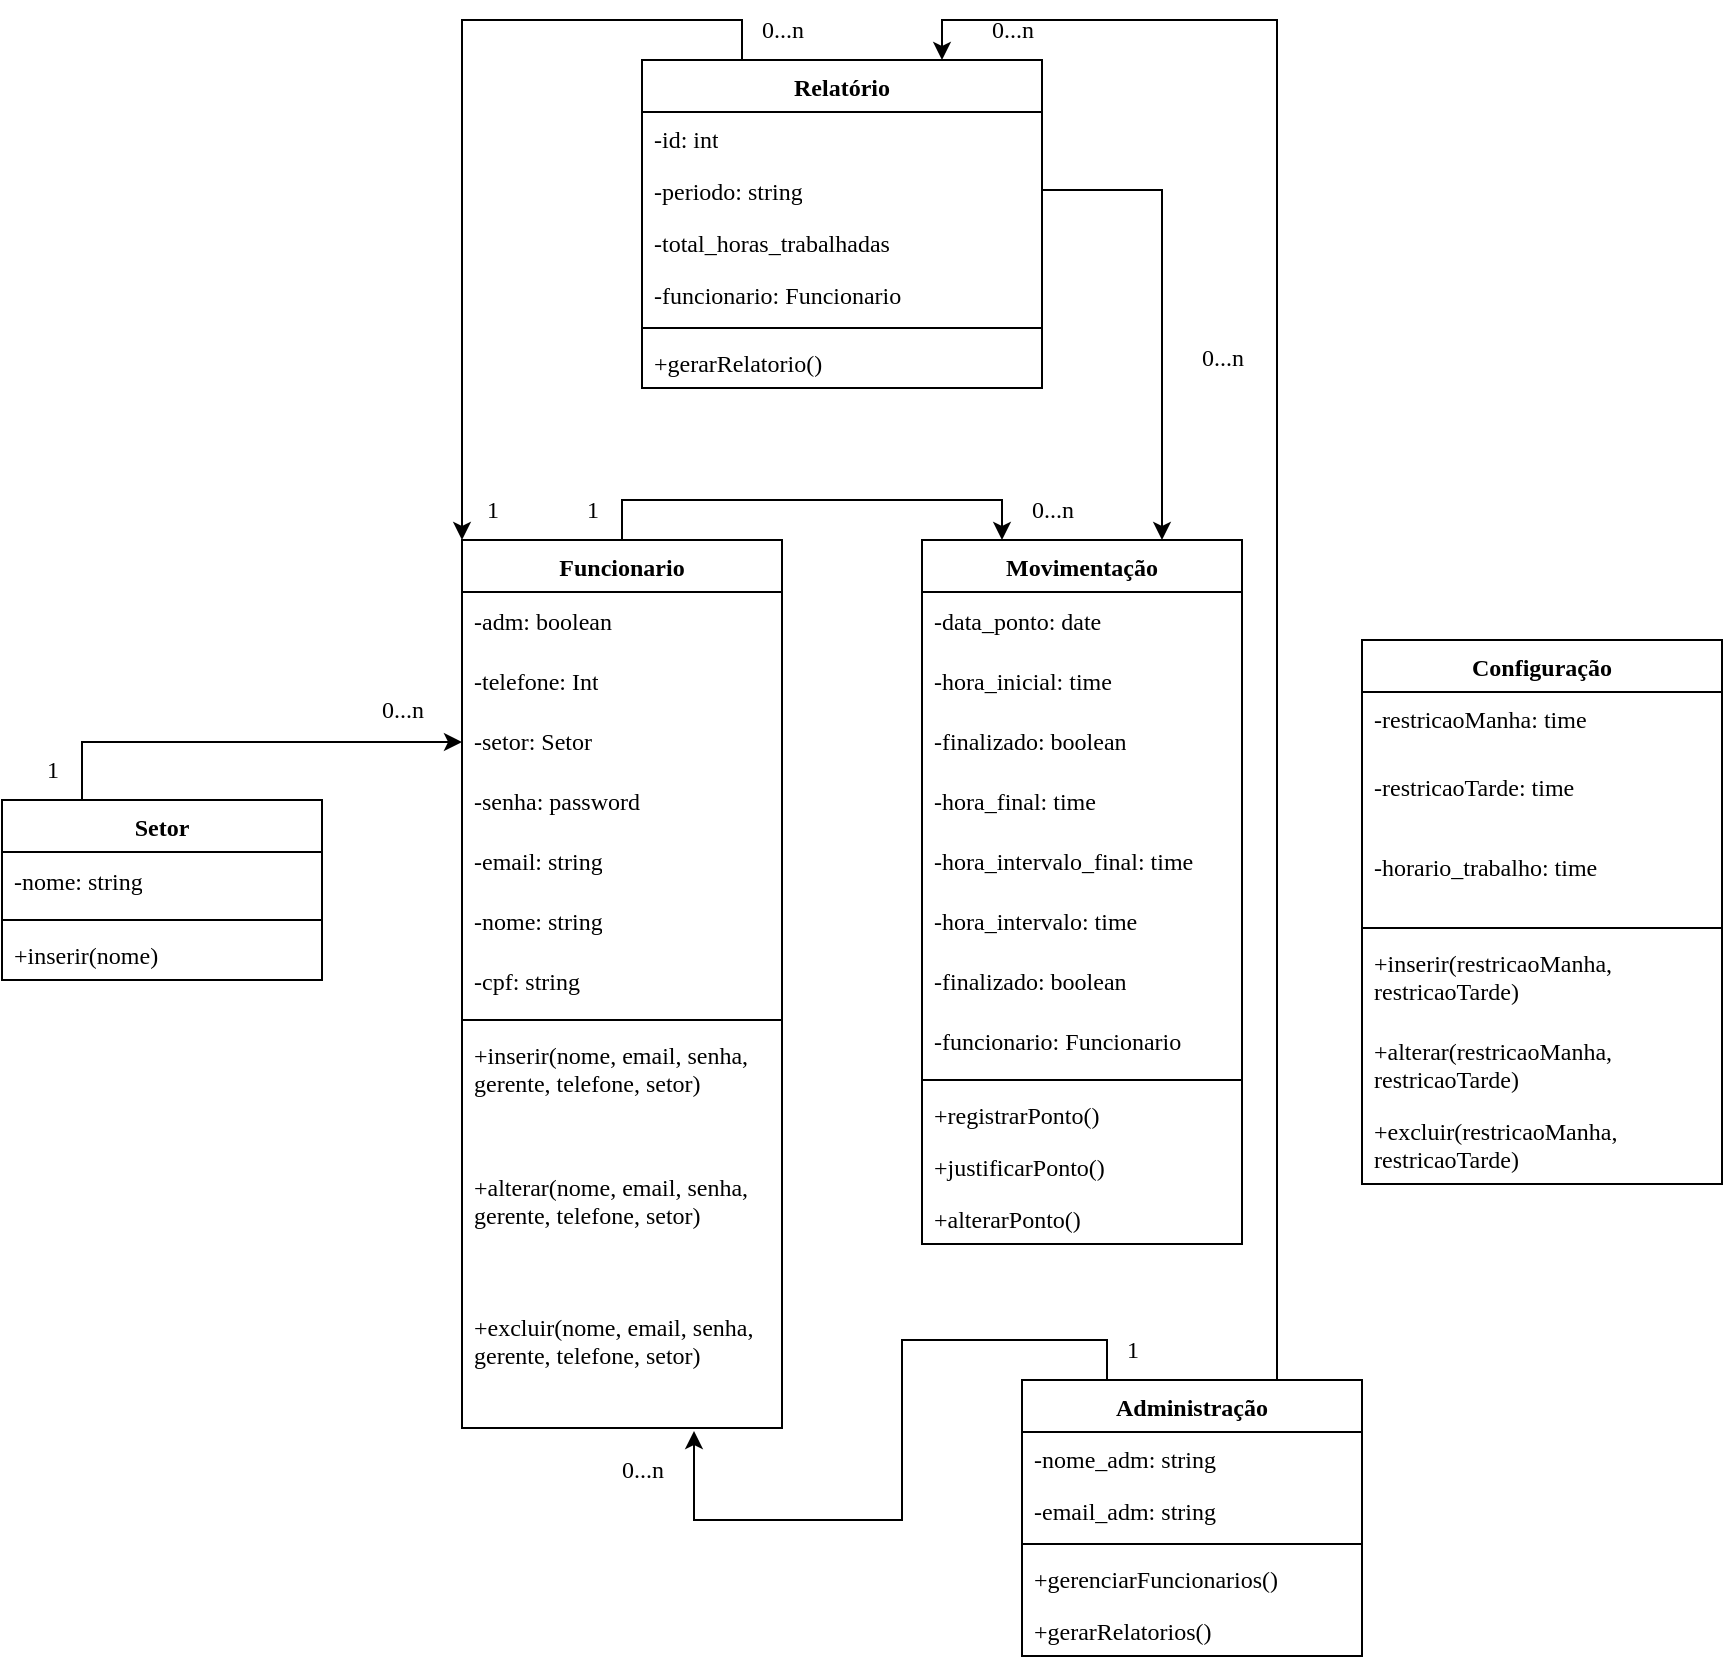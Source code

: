 <mxfile version="24.7.6">
  <diagram name="Page-1" id="c4acf3e9-155e-7222-9cf6-157b1a14988f">
    <mxGraphModel dx="2087" dy="878" grid="1" gridSize="10" guides="1" tooltips="1" connect="1" arrows="1" fold="1" page="0" pageScale="1" pageWidth="827" pageHeight="1169" background="none" math="0" shadow="0">
      <root>
        <mxCell id="0" />
        <mxCell id="1" parent="0" />
        <mxCell id="hTiyLh_1cTcagOXoirg2-57" value="1" style="text;html=1;align=center;verticalAlign=middle;resizable=0;points=[];autosize=1;strokeColor=none;fillColor=none;fontFamily=JetBrains Mono;" parent="1" vertex="1">
          <mxGeometry x="40" y="250" width="30" height="30" as="geometry" />
        </mxCell>
        <mxCell id="hTiyLh_1cTcagOXoirg2-58" value="0...n" style="text;html=1;align=center;verticalAlign=middle;resizable=1;points=[];autosize=1;strokeColor=none;fillColor=none;movable=1;rotatable=1;deletable=1;editable=1;locked=0;connectable=1;fontFamily=JetBrains Mono;" parent="1" vertex="1">
          <mxGeometry x="255" y="250" width="60" height="30" as="geometry" />
        </mxCell>
        <mxCell id="hTiyLh_1cTcagOXoirg2-59" value="0...n" style="text;html=1;align=center;verticalAlign=middle;resizable=0;points=[];autosize=1;strokeColor=none;fillColor=none;fontFamily=JetBrains Mono;" parent="1" vertex="1">
          <mxGeometry x="120" y="10" width="60" height="30" as="geometry" />
        </mxCell>
        <mxCell id="hTiyLh_1cTcagOXoirg2-61" value="0...n" style="text;html=1;align=center;verticalAlign=middle;resizable=0;points=[];autosize=1;strokeColor=none;fillColor=none;fontFamily=JetBrains Mono;" parent="1" vertex="1">
          <mxGeometry x="-70" y="350" width="60" height="30" as="geometry" />
        </mxCell>
        <mxCell id="UrTl27W7MrOiYRbsexj5-69" style="edgeStyle=orthogonalEdgeStyle;rounded=0;orthogonalLoop=1;jettySize=auto;html=1;exitX=0.5;exitY=0;exitDx=0;exitDy=0;entryX=0.25;entryY=0;entryDx=0;entryDy=0;fontFamily=JetBrains Mono;" parent="1" source="UrTl27W7MrOiYRbsexj5-20" target="UrTl27W7MrOiYRbsexj5-46" edge="1">
          <mxGeometry relative="1" as="geometry" />
        </mxCell>
        <mxCell id="UrTl27W7MrOiYRbsexj5-20" value="Funcionario" style="swimlane;fontStyle=1;align=center;verticalAlign=top;childLayout=stackLayout;horizontal=1;startSize=26;horizontalStack=0;resizeParent=1;resizeParentMax=0;resizeLast=0;collapsible=1;marginBottom=0;whiteSpace=wrap;html=1;fontFamily=JetBrains Mono;" parent="1" vertex="1">
          <mxGeometry x="-10" y="280" width="160" height="444" as="geometry" />
        </mxCell>
        <mxCell id="UrTl27W7MrOiYRbsexj5-41" value="-adm: boolean" style="text;strokeColor=none;fillColor=none;align=left;verticalAlign=middle;spacingLeft=4;spacingRight=4;overflow=hidden;points=[[0,0.5],[1,0.5]];portConstraint=eastwest;rotatable=0;whiteSpace=wrap;html=1;fontFamily=JetBrains Mono;" parent="UrTl27W7MrOiYRbsexj5-20" vertex="1">
          <mxGeometry y="26" width="160" height="30" as="geometry" />
        </mxCell>
        <mxCell id="UrTl27W7MrOiYRbsexj5-40" value="&lt;div&gt;-telefone: Int&lt;/div&gt;" style="text;strokeColor=none;fillColor=none;align=left;verticalAlign=middle;spacingLeft=4;spacingRight=4;overflow=hidden;points=[[0,0.5],[1,0.5]];portConstraint=eastwest;rotatable=0;whiteSpace=wrap;html=1;fontFamily=JetBrains Mono;" parent="UrTl27W7MrOiYRbsexj5-20" vertex="1">
          <mxGeometry y="56" width="160" height="30" as="geometry" />
        </mxCell>
        <mxCell id="UrTl27W7MrOiYRbsexj5-39" value="-setor: Setor" style="text;strokeColor=none;fillColor=none;align=left;verticalAlign=middle;spacingLeft=4;spacingRight=4;overflow=hidden;points=[[0,0.5],[1,0.5]];portConstraint=eastwest;rotatable=0;whiteSpace=wrap;html=1;fontFamily=JetBrains Mono;" parent="UrTl27W7MrOiYRbsexj5-20" vertex="1">
          <mxGeometry y="86" width="160" height="30" as="geometry" />
        </mxCell>
        <mxCell id="UrTl27W7MrOiYRbsexj5-38" value="-senha: password" style="text;strokeColor=none;fillColor=none;align=left;verticalAlign=middle;spacingLeft=4;spacingRight=4;overflow=hidden;points=[[0,0.5],[1,0.5]];portConstraint=eastwest;rotatable=0;whiteSpace=wrap;html=1;fontFamily=JetBrains Mono;" parent="UrTl27W7MrOiYRbsexj5-20" vertex="1">
          <mxGeometry y="116" width="160" height="30" as="geometry" />
        </mxCell>
        <mxCell id="UrTl27W7MrOiYRbsexj5-37" value="-email: string" style="text;strokeColor=none;fillColor=none;align=left;verticalAlign=middle;spacingLeft=4;spacingRight=4;overflow=hidden;points=[[0,0.5],[1,0.5]];portConstraint=eastwest;rotatable=0;whiteSpace=wrap;html=1;fontFamily=JetBrains Mono;" parent="UrTl27W7MrOiYRbsexj5-20" vertex="1">
          <mxGeometry y="146" width="160" height="30" as="geometry" />
        </mxCell>
        <mxCell id="UrTl27W7MrOiYRbsexj5-73" value="-nome: string" style="text;strokeColor=none;fillColor=none;align=left;verticalAlign=middle;spacingLeft=4;spacingRight=4;overflow=hidden;points=[[0,0.5],[1,0.5]];portConstraint=eastwest;rotatable=0;whiteSpace=wrap;html=1;fontFamily=JetBrains Mono;" parent="UrTl27W7MrOiYRbsexj5-20" vertex="1">
          <mxGeometry y="176" width="160" height="30" as="geometry" />
        </mxCell>
        <mxCell id="UrTl27W7MrOiYRbsexj5-36" value="-cpf: string" style="text;strokeColor=none;fillColor=none;align=left;verticalAlign=middle;spacingLeft=4;spacingRight=4;overflow=hidden;points=[[0,0.5],[1,0.5]];portConstraint=eastwest;rotatable=0;whiteSpace=wrap;html=1;fontFamily=JetBrains Mono;" parent="UrTl27W7MrOiYRbsexj5-20" vertex="1">
          <mxGeometry y="206" width="160" height="30" as="geometry" />
        </mxCell>
        <mxCell id="UrTl27W7MrOiYRbsexj5-22" value="" style="line;strokeWidth=1;fillColor=none;align=left;verticalAlign=middle;spacingTop=-1;spacingLeft=3;spacingRight=3;rotatable=0;labelPosition=right;points=[];portConstraint=eastwest;strokeColor=inherit;fontFamily=JetBrains Mono;" parent="UrTl27W7MrOiYRbsexj5-20" vertex="1">
          <mxGeometry y="236" width="160" height="8" as="geometry" />
        </mxCell>
        <mxCell id="UrTl27W7MrOiYRbsexj5-23" value="&lt;div&gt;+inserir(nome, email, senha, gerente, telefone, setor)&lt;/div&gt;" style="text;strokeColor=none;fillColor=none;align=left;verticalAlign=top;spacingLeft=4;spacingRight=4;overflow=hidden;rotatable=0;points=[[0,0.5],[1,0.5]];portConstraint=eastwest;whiteSpace=wrap;html=1;fontFamily=JetBrains Mono;" parent="UrTl27W7MrOiYRbsexj5-20" vertex="1">
          <mxGeometry y="244" width="160" height="66" as="geometry" />
        </mxCell>
        <mxCell id="UrTl27W7MrOiYRbsexj5-60" value="&lt;div&gt;+alterar(nome, email, senha, gerente, telefone, setor)&lt;/div&gt;" style="text;strokeColor=none;fillColor=none;align=left;verticalAlign=top;spacingLeft=4;spacingRight=4;overflow=hidden;rotatable=0;points=[[0,0.5],[1,0.5]];portConstraint=eastwest;whiteSpace=wrap;html=1;fontFamily=JetBrains Mono;" parent="UrTl27W7MrOiYRbsexj5-20" vertex="1">
          <mxGeometry y="310" width="160" height="70" as="geometry" />
        </mxCell>
        <mxCell id="UrTl27W7MrOiYRbsexj5-61" value="&lt;div&gt;+excluir(nome, email, senha, gerente, telefone, setor)&lt;/div&gt;" style="text;strokeColor=none;fillColor=none;align=left;verticalAlign=top;spacingLeft=4;spacingRight=4;overflow=hidden;rotatable=0;points=[[0,0.5],[1,0.5]];portConstraint=eastwest;whiteSpace=wrap;html=1;fontFamily=JetBrains Mono;" parent="UrTl27W7MrOiYRbsexj5-20" vertex="1">
          <mxGeometry y="380" width="160" height="64" as="geometry" />
        </mxCell>
        <mxCell id="UrTl27W7MrOiYRbsexj5-46" value="Movimentação" style="swimlane;fontStyle=1;align=center;verticalAlign=top;childLayout=stackLayout;horizontal=1;startSize=26;horizontalStack=0;resizeParent=1;resizeParentMax=0;resizeLast=0;collapsible=1;marginBottom=0;whiteSpace=wrap;html=1;fontFamily=JetBrains Mono;" parent="1" vertex="1">
          <mxGeometry x="220" y="280" width="160" height="352" as="geometry" />
        </mxCell>
        <mxCell id="UrTl27W7MrOiYRbsexj5-51" value="-data_ponto: date" style="text;strokeColor=none;fillColor=none;align=left;verticalAlign=middle;spacingLeft=4;spacingRight=4;overflow=hidden;points=[[0,0.5],[1,0.5]];portConstraint=eastwest;rotatable=0;whiteSpace=wrap;html=1;fontFamily=JetBrains Mono;" parent="UrTl27W7MrOiYRbsexj5-46" vertex="1">
          <mxGeometry y="26" width="160" height="30" as="geometry" />
        </mxCell>
        <mxCell id="UrTl27W7MrOiYRbsexj5-52" value="-hora_inicial: time" style="text;strokeColor=none;fillColor=none;align=left;verticalAlign=middle;spacingLeft=4;spacingRight=4;overflow=hidden;points=[[0,0.5],[1,0.5]];portConstraint=eastwest;rotatable=0;whiteSpace=wrap;html=1;fontFamily=JetBrains Mono;" parent="UrTl27W7MrOiYRbsexj5-46" vertex="1">
          <mxGeometry y="56" width="160" height="30" as="geometry" />
        </mxCell>
        <mxCell id="UrTl27W7MrOiYRbsexj5-56" value="-finalizado: boolean" style="text;strokeColor=none;fillColor=none;align=left;verticalAlign=middle;spacingLeft=4;spacingRight=4;overflow=hidden;points=[[0,0.5],[1,0.5]];portConstraint=eastwest;rotatable=0;whiteSpace=wrap;html=1;fontFamily=JetBrains Mono;" parent="UrTl27W7MrOiYRbsexj5-46" vertex="1">
          <mxGeometry y="86" width="160" height="30" as="geometry" />
        </mxCell>
        <mxCell id="UrTl27W7MrOiYRbsexj5-55" value="-hora_final: time" style="text;strokeColor=none;fillColor=none;align=left;verticalAlign=middle;spacingLeft=4;spacingRight=4;overflow=hidden;points=[[0,0.5],[1,0.5]];portConstraint=eastwest;rotatable=0;whiteSpace=wrap;html=1;fontFamily=JetBrains Mono;" parent="UrTl27W7MrOiYRbsexj5-46" vertex="1">
          <mxGeometry y="116" width="160" height="30" as="geometry" />
        </mxCell>
        <mxCell id="UrTl27W7MrOiYRbsexj5-54" value="-hora_intervalo_final: time" style="text;strokeColor=none;fillColor=none;align=left;verticalAlign=middle;spacingLeft=4;spacingRight=4;overflow=hidden;points=[[0,0.5],[1,0.5]];portConstraint=eastwest;rotatable=0;whiteSpace=wrap;html=1;fontFamily=JetBrains Mono;" parent="UrTl27W7MrOiYRbsexj5-46" vertex="1">
          <mxGeometry y="146" width="160" height="30" as="geometry" />
        </mxCell>
        <mxCell id="UrTl27W7MrOiYRbsexj5-53" value="-hora_intervalo: time" style="text;strokeColor=none;fillColor=none;align=left;verticalAlign=middle;spacingLeft=4;spacingRight=4;overflow=hidden;points=[[0,0.5],[1,0.5]];portConstraint=eastwest;rotatable=0;whiteSpace=wrap;html=1;fontFamily=JetBrains Mono;" parent="UrTl27W7MrOiYRbsexj5-46" vertex="1">
          <mxGeometry y="176" width="160" height="30" as="geometry" />
        </mxCell>
        <mxCell id="UrTl27W7MrOiYRbsexj5-57" value="-finalizado: boolean" style="text;strokeColor=none;fillColor=none;align=left;verticalAlign=middle;spacingLeft=4;spacingRight=4;overflow=hidden;points=[[0,0.5],[1,0.5]];portConstraint=eastwest;rotatable=0;whiteSpace=wrap;html=1;fontFamily=JetBrains Mono;" parent="UrTl27W7MrOiYRbsexj5-46" vertex="1">
          <mxGeometry y="206" width="160" height="30" as="geometry" />
        </mxCell>
        <mxCell id="UrTl27W7MrOiYRbsexj5-58" value="-funcionario: Funcionario" style="text;strokeColor=none;fillColor=none;align=left;verticalAlign=middle;spacingLeft=4;spacingRight=4;overflow=hidden;points=[[0,0.5],[1,0.5]];portConstraint=eastwest;rotatable=0;whiteSpace=wrap;html=1;fontFamily=JetBrains Mono;" parent="UrTl27W7MrOiYRbsexj5-46" vertex="1">
          <mxGeometry y="236" width="160" height="30" as="geometry" />
        </mxCell>
        <mxCell id="UrTl27W7MrOiYRbsexj5-48" value="" style="line;strokeWidth=1;fillColor=none;align=left;verticalAlign=middle;spacingTop=-1;spacingLeft=3;spacingRight=3;rotatable=0;labelPosition=right;points=[];portConstraint=eastwest;strokeColor=inherit;fontFamily=JetBrains Mono;" parent="UrTl27W7MrOiYRbsexj5-46" vertex="1">
          <mxGeometry y="266" width="160" height="8" as="geometry" />
        </mxCell>
        <mxCell id="UrTl27W7MrOiYRbsexj5-49" value="&lt;div&gt;+registrarPonto()&lt;/div&gt;" style="text;strokeColor=none;fillColor=none;align=left;verticalAlign=top;spacingLeft=4;spacingRight=4;overflow=hidden;rotatable=0;points=[[0,0.5],[1,0.5]];portConstraint=eastwest;whiteSpace=wrap;html=1;fontFamily=JetBrains Mono;" parent="UrTl27W7MrOiYRbsexj5-46" vertex="1">
          <mxGeometry y="274" width="160" height="26" as="geometry" />
        </mxCell>
        <mxCell id="UrTl27W7MrOiYRbsexj5-50" value="+justificarPonto()" style="text;strokeColor=none;fillColor=none;align=left;verticalAlign=top;spacingLeft=4;spacingRight=4;overflow=hidden;rotatable=0;points=[[0,0.5],[1,0.5]];portConstraint=eastwest;whiteSpace=wrap;html=1;fontFamily=JetBrains Mono;" parent="UrTl27W7MrOiYRbsexj5-46" vertex="1">
          <mxGeometry y="300" width="160" height="26" as="geometry" />
        </mxCell>
        <mxCell id="UrTl27W7MrOiYRbsexj5-74" value="+alterarPonto()" style="text;strokeColor=none;fillColor=none;align=left;verticalAlign=top;spacingLeft=4;spacingRight=4;overflow=hidden;rotatable=0;points=[[0,0.5],[1,0.5]];portConstraint=eastwest;whiteSpace=wrap;html=1;fontFamily=JetBrains Mono;" parent="UrTl27W7MrOiYRbsexj5-46" vertex="1">
          <mxGeometry y="326" width="160" height="26" as="geometry" />
        </mxCell>
        <mxCell id="UrTl27W7MrOiYRbsexj5-70" style="edgeStyle=orthogonalEdgeStyle;rounded=0;orthogonalLoop=1;jettySize=auto;html=1;exitX=0.25;exitY=0;exitDx=0;exitDy=0;entryX=0;entryY=0.5;entryDx=0;entryDy=0;fontFamily=JetBrains Mono;" parent="1" source="UrTl27W7MrOiYRbsexj5-62" target="UrTl27W7MrOiYRbsexj5-39" edge="1">
          <mxGeometry relative="1" as="geometry" />
        </mxCell>
        <mxCell id="UrTl27W7MrOiYRbsexj5-62" value="Setor" style="swimlane;fontStyle=1;align=center;verticalAlign=top;childLayout=stackLayout;horizontal=1;startSize=26;horizontalStack=0;resizeParent=1;resizeParentMax=0;resizeLast=0;collapsible=1;marginBottom=0;whiteSpace=wrap;html=1;fontFamily=JetBrains Mono;" parent="1" vertex="1">
          <mxGeometry x="-240" y="410" width="160" height="90" as="geometry" />
        </mxCell>
        <mxCell id="UrTl27W7MrOiYRbsexj5-66" value="-nome: string" style="text;strokeColor=none;fillColor=none;align=left;verticalAlign=middle;spacingLeft=4;spacingRight=4;overflow=hidden;points=[[0,0.5],[1,0.5]];portConstraint=eastwest;rotatable=0;whiteSpace=wrap;html=1;fontFamily=JetBrains Mono;" parent="UrTl27W7MrOiYRbsexj5-62" vertex="1">
          <mxGeometry y="26" width="160" height="30" as="geometry" />
        </mxCell>
        <mxCell id="UrTl27W7MrOiYRbsexj5-64" value="" style="line;strokeWidth=1;fillColor=none;align=left;verticalAlign=middle;spacingTop=-1;spacingLeft=3;spacingRight=3;rotatable=0;labelPosition=right;points=[];portConstraint=eastwest;strokeColor=inherit;fontFamily=JetBrains Mono;" parent="UrTl27W7MrOiYRbsexj5-62" vertex="1">
          <mxGeometry y="56" width="160" height="8" as="geometry" />
        </mxCell>
        <mxCell id="UrTl27W7MrOiYRbsexj5-65" value="+inserir(nome)" style="text;strokeColor=none;fillColor=none;align=left;verticalAlign=top;spacingLeft=4;spacingRight=4;overflow=hidden;rotatable=0;points=[[0,0.5],[1,0.5]];portConstraint=eastwest;whiteSpace=wrap;html=1;fontFamily=JetBrains Mono;" parent="UrTl27W7MrOiYRbsexj5-62" vertex="1">
          <mxGeometry y="64" width="160" height="26" as="geometry" />
        </mxCell>
        <mxCell id="UrTl27W7MrOiYRbsexj5-68" value="1" style="text;html=1;align=center;verticalAlign=middle;resizable=0;points=[];autosize=1;strokeColor=none;fillColor=none;fontFamily=JetBrains Mono;" parent="1" vertex="1">
          <mxGeometry x="-230" y="380" width="30" height="30" as="geometry" />
        </mxCell>
        <mxCell id="UrTl27W7MrOiYRbsexj5-75" value="Configuração" style="swimlane;fontStyle=1;align=center;verticalAlign=top;childLayout=stackLayout;horizontal=1;startSize=26;horizontalStack=0;resizeParent=1;resizeParentMax=0;resizeLast=0;collapsible=1;marginBottom=0;whiteSpace=wrap;html=1;fontFamily=JetBrains Mono;" parent="1" vertex="1">
          <mxGeometry x="440" y="330" width="180" height="272" as="geometry" />
        </mxCell>
        <mxCell id="UrTl27W7MrOiYRbsexj5-79" value="-restricaoManha: time" style="text;strokeColor=none;fillColor=none;align=left;verticalAlign=top;spacingLeft=4;spacingRight=4;overflow=hidden;rotatable=0;points=[[0,0.5],[1,0.5]];portConstraint=eastwest;whiteSpace=wrap;html=1;fontFamily=JetBrains Mono;" parent="UrTl27W7MrOiYRbsexj5-75" vertex="1">
          <mxGeometry y="26" width="180" height="34" as="geometry" />
        </mxCell>
        <mxCell id="UrTl27W7MrOiYRbsexj5-76" value="-restricaoTarde: time" style="text;strokeColor=none;fillColor=none;align=left;verticalAlign=top;spacingLeft=4;spacingRight=4;overflow=hidden;rotatable=0;points=[[0,0.5],[1,0.5]];portConstraint=eastwest;whiteSpace=wrap;html=1;fontFamily=JetBrains Mono;" parent="UrTl27W7MrOiYRbsexj5-75" vertex="1">
          <mxGeometry y="60" width="180" height="40" as="geometry" />
        </mxCell>
        <mxCell id="wDwdJHq3u1U4i-VWl8gU-7" value="-horario_trabalho: time" style="text;strokeColor=none;fillColor=none;align=left;verticalAlign=top;spacingLeft=4;spacingRight=4;overflow=hidden;rotatable=0;points=[[0,0.5],[1,0.5]];portConstraint=eastwest;whiteSpace=wrap;html=1;fontFamily=JetBrains Mono;" vertex="1" parent="UrTl27W7MrOiYRbsexj5-75">
          <mxGeometry y="100" width="180" height="40" as="geometry" />
        </mxCell>
        <mxCell id="UrTl27W7MrOiYRbsexj5-77" value="" style="line;strokeWidth=1;fillColor=none;align=left;verticalAlign=middle;spacingTop=-1;spacingLeft=3;spacingRight=3;rotatable=0;labelPosition=right;points=[];portConstraint=eastwest;strokeColor=inherit;fontFamily=JetBrains Mono;" parent="UrTl27W7MrOiYRbsexj5-75" vertex="1">
          <mxGeometry y="140" width="180" height="8" as="geometry" />
        </mxCell>
        <mxCell id="UrTl27W7MrOiYRbsexj5-78" value="+inserir(restricaoManha, restricaoTarde)" style="text;strokeColor=none;fillColor=none;align=left;verticalAlign=top;spacingLeft=4;spacingRight=4;overflow=hidden;rotatable=0;points=[[0,0.5],[1,0.5]];portConstraint=eastwest;whiteSpace=wrap;html=1;fontFamily=JetBrains Mono;" parent="UrTl27W7MrOiYRbsexj5-75" vertex="1">
          <mxGeometry y="148" width="180" height="44" as="geometry" />
        </mxCell>
        <mxCell id="UrTl27W7MrOiYRbsexj5-82" value="+alterar(restricaoManha, restricaoTarde)" style="text;strokeColor=none;fillColor=none;align=left;verticalAlign=top;spacingLeft=4;spacingRight=4;overflow=hidden;rotatable=0;points=[[0,0.5],[1,0.5]];portConstraint=eastwest;whiteSpace=wrap;html=1;fontFamily=JetBrains Mono;" parent="UrTl27W7MrOiYRbsexj5-75" vertex="1">
          <mxGeometry y="192" width="180" height="40" as="geometry" />
        </mxCell>
        <mxCell id="UrTl27W7MrOiYRbsexj5-83" value="+excluir(restricaoManha, restricaoTarde)" style="text;strokeColor=none;fillColor=none;align=left;verticalAlign=top;spacingLeft=4;spacingRight=4;overflow=hidden;rotatable=0;points=[[0,0.5],[1,0.5]];portConstraint=eastwest;whiteSpace=wrap;html=1;fontFamily=JetBrains Mono;" parent="UrTl27W7MrOiYRbsexj5-75" vertex="1">
          <mxGeometry y="232" width="180" height="40" as="geometry" />
        </mxCell>
        <mxCell id="wDwdJHq3u1U4i-VWl8gU-31" style="edgeStyle=orthogonalEdgeStyle;rounded=0;orthogonalLoop=1;jettySize=auto;html=1;exitX=0.25;exitY=0;exitDx=0;exitDy=0;entryX=0;entryY=0;entryDx=0;entryDy=0;fontFamily=JetBrains Mono;" edge="1" parent="1" source="wDwdJHq3u1U4i-VWl8gU-12" target="UrTl27W7MrOiYRbsexj5-20">
          <mxGeometry relative="1" as="geometry" />
        </mxCell>
        <mxCell id="wDwdJHq3u1U4i-VWl8gU-12" value="Relatório" style="swimlane;fontStyle=1;align=center;verticalAlign=top;childLayout=stackLayout;horizontal=1;startSize=26;horizontalStack=0;resizeParent=1;resizeParentMax=0;resizeLast=0;collapsible=1;marginBottom=0;whiteSpace=wrap;html=1;fontFamily=JetBrains Mono;" vertex="1" parent="1">
          <mxGeometry x="80" y="40" width="200" height="164" as="geometry" />
        </mxCell>
        <mxCell id="wDwdJHq3u1U4i-VWl8gU-13" value="-id: int" style="text;strokeColor=none;fillColor=none;align=left;verticalAlign=top;spacingLeft=4;spacingRight=4;overflow=hidden;rotatable=0;points=[[0,0.5],[1,0.5]];portConstraint=eastwest;whiteSpace=wrap;html=1;fontFamily=JetBrains Mono;" vertex="1" parent="wDwdJHq3u1U4i-VWl8gU-12">
          <mxGeometry y="26" width="200" height="26" as="geometry" />
        </mxCell>
        <mxCell id="wDwdJHq3u1U4i-VWl8gU-16" value="-periodo: string" style="text;strokeColor=none;fillColor=none;align=left;verticalAlign=top;spacingLeft=4;spacingRight=4;overflow=hidden;rotatable=0;points=[[0,0.5],[1,0.5]];portConstraint=eastwest;whiteSpace=wrap;html=1;fontFamily=JetBrains Mono;" vertex="1" parent="wDwdJHq3u1U4i-VWl8gU-12">
          <mxGeometry y="52" width="200" height="26" as="geometry" />
        </mxCell>
        <mxCell id="wDwdJHq3u1U4i-VWl8gU-17" value="-total_horas_trabalhadas" style="text;strokeColor=none;fillColor=none;align=left;verticalAlign=top;spacingLeft=4;spacingRight=4;overflow=hidden;rotatable=0;points=[[0,0.5],[1,0.5]];portConstraint=eastwest;whiteSpace=wrap;html=1;fontFamily=JetBrains Mono;" vertex="1" parent="wDwdJHq3u1U4i-VWl8gU-12">
          <mxGeometry y="78" width="200" height="26" as="geometry" />
        </mxCell>
        <mxCell id="wDwdJHq3u1U4i-VWl8gU-18" value="-funcionario: Funcionario" style="text;strokeColor=none;fillColor=none;align=left;verticalAlign=top;spacingLeft=4;spacingRight=4;overflow=hidden;rotatable=0;points=[[0,0.5],[1,0.5]];portConstraint=eastwest;whiteSpace=wrap;html=1;fontFamily=JetBrains Mono;" vertex="1" parent="wDwdJHq3u1U4i-VWl8gU-12">
          <mxGeometry y="104" width="200" height="26" as="geometry" />
        </mxCell>
        <mxCell id="wDwdJHq3u1U4i-VWl8gU-14" value="" style="line;strokeWidth=1;fillColor=none;align=left;verticalAlign=middle;spacingTop=-1;spacingLeft=3;spacingRight=3;rotatable=0;labelPosition=right;points=[];portConstraint=eastwest;strokeColor=inherit;fontFamily=JetBrains Mono;" vertex="1" parent="wDwdJHq3u1U4i-VWl8gU-12">
          <mxGeometry y="130" width="200" height="8" as="geometry" />
        </mxCell>
        <mxCell id="wDwdJHq3u1U4i-VWl8gU-15" value="+gerarRelatorio()" style="text;strokeColor=none;fillColor=none;align=left;verticalAlign=top;spacingLeft=4;spacingRight=4;overflow=hidden;rotatable=0;points=[[0,0.5],[1,0.5]];portConstraint=eastwest;whiteSpace=wrap;html=1;fontFamily=JetBrains Mono;" vertex="1" parent="wDwdJHq3u1U4i-VWl8gU-12">
          <mxGeometry y="138" width="200" height="26" as="geometry" />
        </mxCell>
        <mxCell id="wDwdJHq3u1U4i-VWl8gU-35" style="edgeStyle=orthogonalEdgeStyle;rounded=0;orthogonalLoop=1;jettySize=auto;html=1;exitX=0.75;exitY=0;exitDx=0;exitDy=0;entryX=0.75;entryY=0;entryDx=0;entryDy=0;fontFamily=JetBrains Mono;" edge="1" parent="1" source="wDwdJHq3u1U4i-VWl8gU-19" target="wDwdJHq3u1U4i-VWl8gU-12">
          <mxGeometry relative="1" as="geometry" />
        </mxCell>
        <mxCell id="wDwdJHq3u1U4i-VWl8gU-37" style="edgeStyle=orthogonalEdgeStyle;rounded=0;orthogonalLoop=1;jettySize=auto;html=1;exitX=0.25;exitY=0;exitDx=0;exitDy=0;entryX=0.725;entryY=1.024;entryDx=0;entryDy=0;entryPerimeter=0;fontFamily=JetBrains Mono;" edge="1" parent="1" source="wDwdJHq3u1U4i-VWl8gU-19" target="UrTl27W7MrOiYRbsexj5-61">
          <mxGeometry relative="1" as="geometry">
            <mxPoint x="120" y="750" as="targetPoint" />
            <Array as="points">
              <mxPoint x="313" y="680" />
              <mxPoint x="210" y="680" />
              <mxPoint x="210" y="770" />
              <mxPoint x="106" y="770" />
            </Array>
          </mxGeometry>
        </mxCell>
        <mxCell id="wDwdJHq3u1U4i-VWl8gU-19" value="Administração" style="swimlane;fontStyle=1;align=center;verticalAlign=top;childLayout=stackLayout;horizontal=1;startSize=26;horizontalStack=0;resizeParent=1;resizeParentMax=0;resizeLast=0;collapsible=1;marginBottom=0;whiteSpace=wrap;html=1;fontFamily=JetBrains Mono;" vertex="1" parent="1">
          <mxGeometry x="270" y="700" width="170" height="138" as="geometry" />
        </mxCell>
        <mxCell id="wDwdJHq3u1U4i-VWl8gU-20" value="-nome_adm: string" style="text;strokeColor=none;fillColor=none;align=left;verticalAlign=top;spacingLeft=4;spacingRight=4;overflow=hidden;rotatable=0;points=[[0,0.5],[1,0.5]];portConstraint=eastwest;whiteSpace=wrap;html=1;fontFamily=JetBrains Mono;" vertex="1" parent="wDwdJHq3u1U4i-VWl8gU-19">
          <mxGeometry y="26" width="170" height="26" as="geometry" />
        </mxCell>
        <mxCell id="wDwdJHq3u1U4i-VWl8gU-23" value="-email_adm: string" style="text;strokeColor=none;fillColor=none;align=left;verticalAlign=top;spacingLeft=4;spacingRight=4;overflow=hidden;rotatable=0;points=[[0,0.5],[1,0.5]];portConstraint=eastwest;whiteSpace=wrap;html=1;fontFamily=JetBrains Mono;" vertex="1" parent="wDwdJHq3u1U4i-VWl8gU-19">
          <mxGeometry y="52" width="170" height="26" as="geometry" />
        </mxCell>
        <mxCell id="wDwdJHq3u1U4i-VWl8gU-21" value="" style="line;strokeWidth=1;fillColor=none;align=left;verticalAlign=middle;spacingTop=-1;spacingLeft=3;spacingRight=3;rotatable=0;labelPosition=right;points=[];portConstraint=eastwest;strokeColor=inherit;fontFamily=JetBrains Mono;" vertex="1" parent="wDwdJHq3u1U4i-VWl8gU-19">
          <mxGeometry y="78" width="170" height="8" as="geometry" />
        </mxCell>
        <mxCell id="wDwdJHq3u1U4i-VWl8gU-22" value="+gerenciarFuncionarios()" style="text;strokeColor=none;fillColor=none;align=left;verticalAlign=top;spacingLeft=4;spacingRight=4;overflow=hidden;rotatable=0;points=[[0,0.5],[1,0.5]];portConstraint=eastwest;whiteSpace=wrap;html=1;fontFamily=JetBrains Mono;" vertex="1" parent="wDwdJHq3u1U4i-VWl8gU-19">
          <mxGeometry y="86" width="170" height="26" as="geometry" />
        </mxCell>
        <mxCell id="wDwdJHq3u1U4i-VWl8gU-24" value="+gerarRelatorios()" style="text;strokeColor=none;fillColor=none;align=left;verticalAlign=top;spacingLeft=4;spacingRight=4;overflow=hidden;rotatable=0;points=[[0,0.5],[1,0.5]];portConstraint=eastwest;whiteSpace=wrap;html=1;fontFamily=JetBrains Mono;" vertex="1" parent="wDwdJHq3u1U4i-VWl8gU-19">
          <mxGeometry y="112" width="170" height="26" as="geometry" />
        </mxCell>
        <mxCell id="wDwdJHq3u1U4i-VWl8gU-26" value="1" style="text;html=1;align=center;verticalAlign=middle;resizable=0;points=[];autosize=1;strokeColor=none;fillColor=none;fontFamily=JetBrains Mono;" vertex="1" parent="1">
          <mxGeometry x="310" y="670" width="30" height="30" as="geometry" />
        </mxCell>
        <mxCell id="wDwdJHq3u1U4i-VWl8gU-27" value="0...n" style="text;html=1;align=center;verticalAlign=middle;resizable=0;points=[];autosize=1;strokeColor=none;fillColor=none;fontFamily=JetBrains Mono;" vertex="1" parent="1">
          <mxGeometry x="50" y="730" width="60" height="30" as="geometry" />
        </mxCell>
        <mxCell id="wDwdJHq3u1U4i-VWl8gU-32" value="1" style="text;html=1;align=center;verticalAlign=middle;resizable=0;points=[];autosize=1;strokeColor=none;fillColor=none;fontFamily=JetBrains Mono;" vertex="1" parent="1">
          <mxGeometry x="-10" y="250" width="30" height="30" as="geometry" />
        </mxCell>
        <mxCell id="wDwdJHq3u1U4i-VWl8gU-33" style="edgeStyle=orthogonalEdgeStyle;rounded=0;orthogonalLoop=1;jettySize=auto;html=1;exitX=1;exitY=0.5;exitDx=0;exitDy=0;entryX=0.75;entryY=0;entryDx=0;entryDy=0;fontFamily=JetBrains Mono;" edge="1" parent="1" source="wDwdJHq3u1U4i-VWl8gU-16" target="UrTl27W7MrOiYRbsexj5-46">
          <mxGeometry relative="1" as="geometry" />
        </mxCell>
        <mxCell id="wDwdJHq3u1U4i-VWl8gU-34" value="0...n" style="text;html=1;align=center;verticalAlign=middle;resizable=0;points=[];autosize=1;strokeColor=none;fillColor=none;fontFamily=JetBrains Mono;" vertex="1" parent="1">
          <mxGeometry x="340" y="174" width="60" height="30" as="geometry" />
        </mxCell>
        <mxCell id="wDwdJHq3u1U4i-VWl8gU-36" value="0...n" style="text;html=1;align=center;verticalAlign=middle;resizable=0;points=[];autosize=1;strokeColor=none;fillColor=none;fontFamily=JetBrains Mono;" vertex="1" parent="1">
          <mxGeometry x="235" y="10" width="60" height="30" as="geometry" />
        </mxCell>
      </root>
    </mxGraphModel>
  </diagram>
</mxfile>
